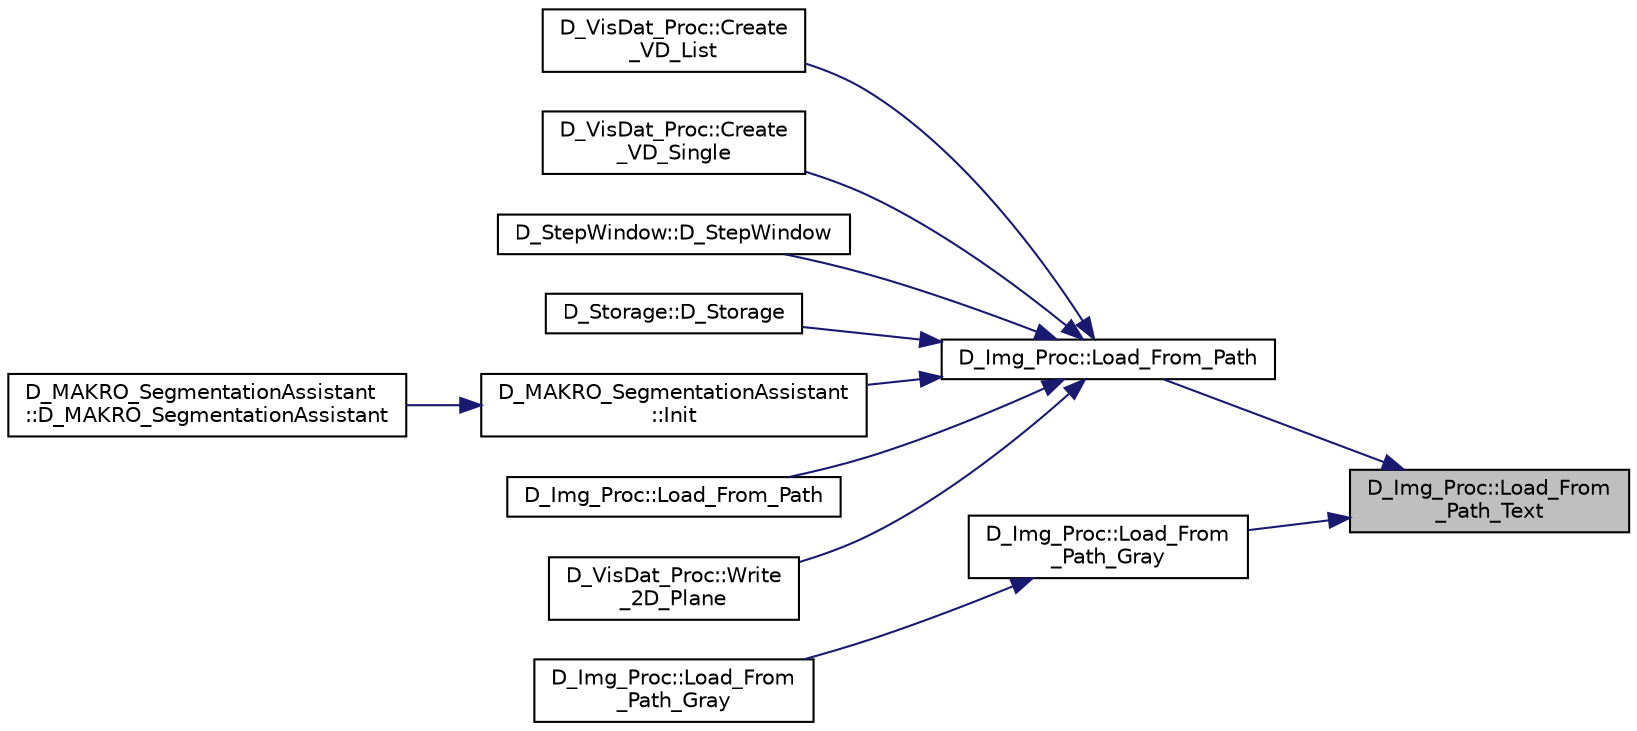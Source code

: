 digraph "D_Img_Proc::Load_From_Path_Text"
{
 // LATEX_PDF_SIZE
  edge [fontname="Helvetica",fontsize="10",labelfontname="Helvetica",labelfontsize="10"];
  node [fontname="Helvetica",fontsize="10",shape=record];
  rankdir="RL";
  Node1 [label="D_Img_Proc::Load_From\l_Path_Text",height=0.2,width=0.4,color="black", fillcolor="grey75", style="filled", fontcolor="black",tooltip=" "];
  Node1 -> Node2 [dir="back",color="midnightblue",fontsize="10",style="solid"];
  Node2 [label="D_Img_Proc::Load_From_Path",height=0.2,width=0.4,color="black", fillcolor="white", style="filled",URL="$class_d___img___proc.html#aba1fa9fcb97e91bfcfcda7f0580075d3",tooltip=" "];
  Node2 -> Node3 [dir="back",color="midnightblue",fontsize="10",style="solid"];
  Node3 [label="D_VisDat_Proc::Create\l_VD_List",height=0.2,width=0.4,color="black", fillcolor="white", style="filled",URL="$class_d___vis_dat___proc.html#a50dd523f4caeb900ae24e1fc15adbc3a",tooltip=" "];
  Node2 -> Node4 [dir="back",color="midnightblue",fontsize="10",style="solid"];
  Node4 [label="D_VisDat_Proc::Create\l_VD_Single",height=0.2,width=0.4,color="black", fillcolor="white", style="filled",URL="$class_d___vis_dat___proc.html#a6dbbffb7c7f2ffc62c6c006c4dc48398",tooltip=" "];
  Node2 -> Node5 [dir="back",color="midnightblue",fontsize="10",style="solid"];
  Node5 [label="D_StepWindow::D_StepWindow",height=0.2,width=0.4,color="black", fillcolor="white", style="filled",URL="$class_d___step_window.html#a3b5d88bc6a703824440b54e6bc467040",tooltip=" "];
  Node2 -> Node6 [dir="back",color="midnightblue",fontsize="10",style="solid"];
  Node6 [label="D_Storage::D_Storage",height=0.2,width=0.4,color="black", fillcolor="white", style="filled",URL="$class_d___storage.html#aea95c25f453da3c5b0e1499ffbc0e3f7",tooltip=" "];
  Node2 -> Node7 [dir="back",color="midnightblue",fontsize="10",style="solid"];
  Node7 [label="D_MAKRO_SegmentationAssistant\l::Init",height=0.2,width=0.4,color="black", fillcolor="white", style="filled",URL="$class_d___m_a_k_r_o___segmentation_assistant.html#a5103ae2336aa286e2696f21ee2b0f365",tooltip=" "];
  Node7 -> Node8 [dir="back",color="midnightblue",fontsize="10",style="solid"];
  Node8 [label="D_MAKRO_SegmentationAssistant\l::D_MAKRO_SegmentationAssistant",height=0.2,width=0.4,color="black", fillcolor="white", style="filled",URL="$class_d___m_a_k_r_o___segmentation_assistant.html#a8326bd7055a6d9f573a12d2f182517bc",tooltip=" "];
  Node2 -> Node9 [dir="back",color="midnightblue",fontsize="10",style="solid"];
  Node9 [label="D_Img_Proc::Load_From_Path",height=0.2,width=0.4,color="black", fillcolor="white", style="filled",URL="$class_d___img___proc.html#aae61c1b89aa9c781a4d6b8f36794e734",tooltip=" "];
  Node2 -> Node10 [dir="back",color="midnightblue",fontsize="10",style="solid"];
  Node10 [label="D_VisDat_Proc::Write\l_2D_Plane",height=0.2,width=0.4,color="black", fillcolor="white", style="filled",URL="$class_d___vis_dat___proc.html#a4580ca0f16787fa1707d8790f5aad27e",tooltip=" "];
  Node1 -> Node11 [dir="back",color="midnightblue",fontsize="10",style="solid"];
  Node11 [label="D_Img_Proc::Load_From\l_Path_Gray",height=0.2,width=0.4,color="black", fillcolor="white", style="filled",URL="$class_d___img___proc.html#a7dec56a94e6296d3c77ce0f501ba300e",tooltip=" "];
  Node11 -> Node12 [dir="back",color="midnightblue",fontsize="10",style="solid"];
  Node12 [label="D_Img_Proc::Load_From\l_Path_Gray",height=0.2,width=0.4,color="black", fillcolor="white", style="filled",URL="$class_d___img___proc.html#a293e47c19580da02f682e1dfd9a397c1",tooltip=" "];
}
